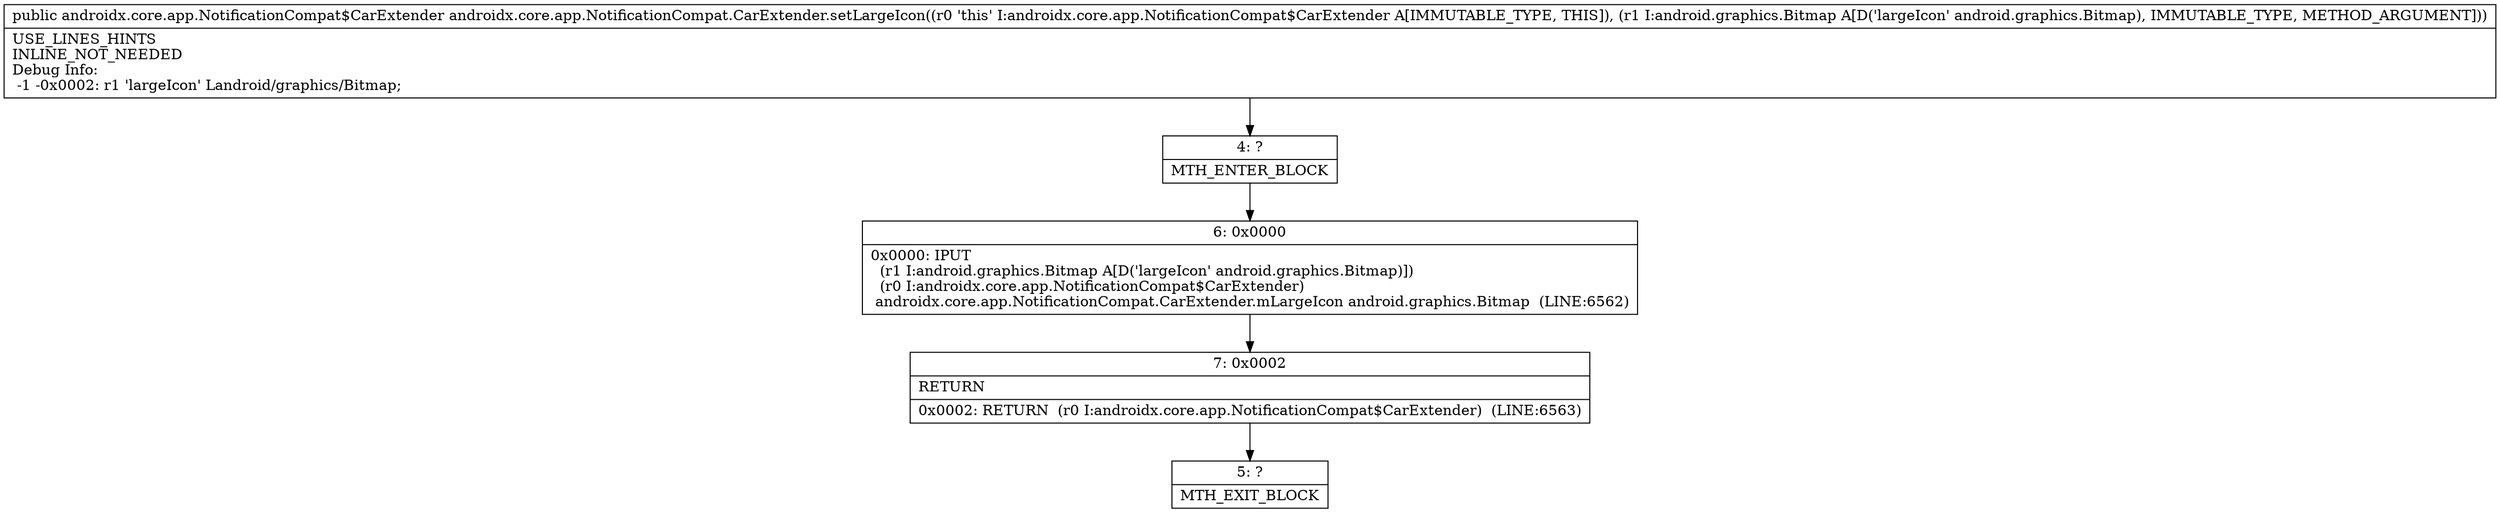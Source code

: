 digraph "CFG forandroidx.core.app.NotificationCompat.CarExtender.setLargeIcon(Landroid\/graphics\/Bitmap;)Landroidx\/core\/app\/NotificationCompat$CarExtender;" {
Node_4 [shape=record,label="{4\:\ ?|MTH_ENTER_BLOCK\l}"];
Node_6 [shape=record,label="{6\:\ 0x0000|0x0000: IPUT  \l  (r1 I:android.graphics.Bitmap A[D('largeIcon' android.graphics.Bitmap)])\l  (r0 I:androidx.core.app.NotificationCompat$CarExtender)\l androidx.core.app.NotificationCompat.CarExtender.mLargeIcon android.graphics.Bitmap  (LINE:6562)\l}"];
Node_7 [shape=record,label="{7\:\ 0x0002|RETURN\l|0x0002: RETURN  (r0 I:androidx.core.app.NotificationCompat$CarExtender)  (LINE:6563)\l}"];
Node_5 [shape=record,label="{5\:\ ?|MTH_EXIT_BLOCK\l}"];
MethodNode[shape=record,label="{public androidx.core.app.NotificationCompat$CarExtender androidx.core.app.NotificationCompat.CarExtender.setLargeIcon((r0 'this' I:androidx.core.app.NotificationCompat$CarExtender A[IMMUTABLE_TYPE, THIS]), (r1 I:android.graphics.Bitmap A[D('largeIcon' android.graphics.Bitmap), IMMUTABLE_TYPE, METHOD_ARGUMENT]))  | USE_LINES_HINTS\lINLINE_NOT_NEEDED\lDebug Info:\l  \-1 \-0x0002: r1 'largeIcon' Landroid\/graphics\/Bitmap;\l}"];
MethodNode -> Node_4;Node_4 -> Node_6;
Node_6 -> Node_7;
Node_7 -> Node_5;
}

